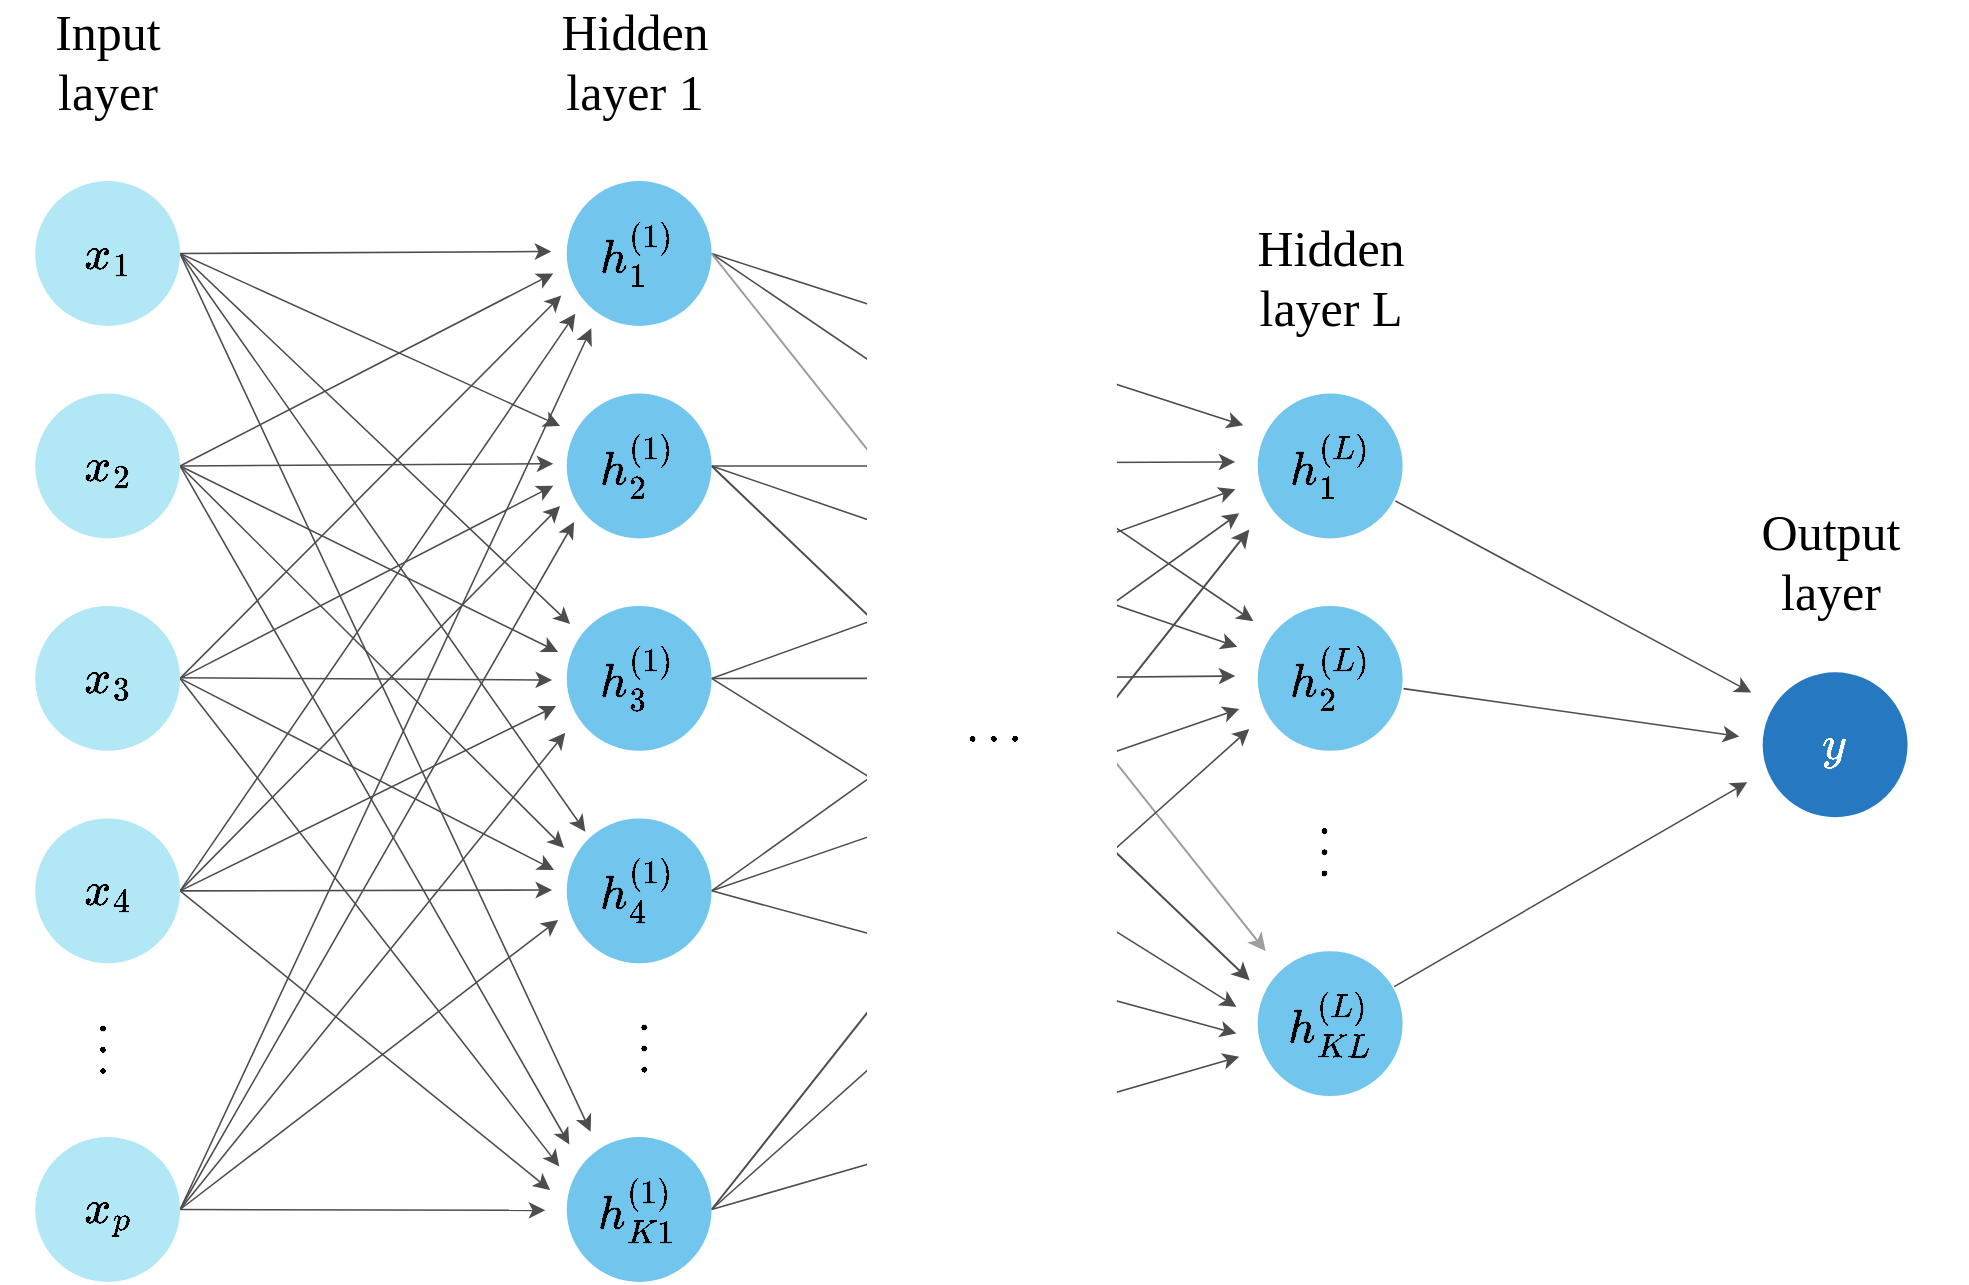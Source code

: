 <mxfile version="26.0.16">
  <diagram name="Page-1" id="jc_JW6g522YRJNJkjJi_">
    <mxGraphModel dx="1833" dy="1079" grid="0" gridSize="10" guides="1" tooltips="1" connect="1" arrows="1" fold="1" page="1" pageScale="1" pageWidth="1040" pageHeight="720" math="1" shadow="0">
      <root>
        <mxCell id="0" />
        <mxCell id="1" parent="0" />
        <mxCell id="_B3OjG8_rR5vvkOUOydR-41" value="&lt;font&gt;Input&lt;br&gt;layer&lt;/font&gt;" style="text;strokeColor=none;align=center;fillColor=none;html=1;verticalAlign=middle;whiteSpace=wrap;rounded=0;fontFamily=Source Sans Pro;fontSize=25;fontColor=default;labelBackgroundColor=default;fontStyle=0" parent="1" vertex="1">
          <mxGeometry x="28" y="44" width="107.636" height="43.532" as="geometry" />
        </mxCell>
        <mxCell id="_B3OjG8_rR5vvkOUOydR-42" value="Hidden layer 1" style="text;strokeColor=none;align=center;fillColor=none;html=1;verticalAlign=middle;whiteSpace=wrap;rounded=0;fontFamily=Source Sans Pro;fontSize=25;fontColor=default;labelBackgroundColor=default;fontStyle=0" parent="1" vertex="1">
          <mxGeometry x="295.309" y="44" width="100.659" height="43.532" as="geometry" />
        </mxCell>
        <mxCell id="_B3OjG8_rR5vvkOUOydR-46" style="edgeStyle=none;shape=connector;rounded=0;orthogonalLoop=1;jettySize=auto;html=1;strokeColor=#4D4D4D;align=center;verticalAlign=middle;fontFamily=Helvetica;fontSize=20;fontColor=default;labelBackgroundColor=default;endArrow=classic;endSize=5.905;sourcePerimeterSpacing=11.024;targetPerimeterSpacing=0.787;exitX=1;exitY=0.5;exitDx=0;exitDy=0;strokeWidth=0.787;" parent="1" source="_B3OjG8_rR5vvkOUOydR-2" edge="1">
          <mxGeometry relative="1" as="geometry">
            <mxPoint x="303.647" y="160.729" as="targetPoint" />
            <mxPoint x="138.618" y="165.382" as="sourcePoint" />
          </mxGeometry>
        </mxCell>
        <mxCell id="_B3OjG8_rR5vvkOUOydR-47" style="edgeStyle=none;shape=connector;rounded=0;orthogonalLoop=1;jettySize=auto;html=1;strokeColor=#4D4D4D;align=center;verticalAlign=middle;fontFamily=Helvetica;fontSize=20;fontColor=default;labelBackgroundColor=default;endArrow=classic;endSize=5.905;sourcePerimeterSpacing=0.787;targetPerimeterSpacing=0.787;strokeWidth=0.787;exitX=1;exitY=0.5;exitDx=0;exitDy=0;" parent="1" source="_B3OjG8_rR5vvkOUOydR-2" edge="1">
          <mxGeometry relative="1" as="geometry">
            <mxPoint x="308.05" y="248" as="targetPoint" />
          </mxGeometry>
        </mxCell>
        <mxCell id="_B3OjG8_rR5vvkOUOydR-48" style="edgeStyle=none;shape=connector;rounded=0;orthogonalLoop=1;jettySize=auto;html=1;strokeColor=#4D4D4D;align=center;verticalAlign=middle;fontFamily=Helvetica;fontSize=20;fontColor=default;labelBackgroundColor=default;endArrow=classic;endSize=5.905;sourcePerimeterSpacing=0.787;targetPerimeterSpacing=0.787;strokeWidth=0.787;exitX=1;exitY=0.5;exitDx=0;exitDy=0;" parent="1" source="_B3OjG8_rR5vvkOUOydR-2" edge="1">
          <mxGeometry relative="1" as="geometry">
            <mxPoint x="313.05" y="347" as="targetPoint" />
          </mxGeometry>
        </mxCell>
        <mxCell id="_B3OjG8_rR5vvkOUOydR-49" style="edgeStyle=none;shape=connector;rounded=0;orthogonalLoop=1;jettySize=auto;html=1;strokeColor=#4D4D4D;align=center;verticalAlign=middle;fontFamily=Helvetica;fontSize=20;fontColor=default;labelBackgroundColor=default;endArrow=classic;endSize=5.905;sourcePerimeterSpacing=0.787;targetPerimeterSpacing=0.787;strokeWidth=0.787;exitX=1;exitY=0.5;exitDx=0;exitDy=0;" parent="1" source="_B3OjG8_rR5vvkOUOydR-2" edge="1">
          <mxGeometry relative="1" as="geometry">
            <mxPoint x="320.668" y="450.841" as="targetPoint" />
          </mxGeometry>
        </mxCell>
        <mxCell id="_B3OjG8_rR5vvkOUOydR-50" style="edgeStyle=none;shape=connector;rounded=0;orthogonalLoop=1;jettySize=auto;html=1;strokeColor=#4D4D4D;align=center;verticalAlign=middle;fontFamily=Helvetica;fontSize=20;fontColor=default;labelBackgroundColor=default;endArrow=classic;endSize=5.905;sourcePerimeterSpacing=0.787;targetPerimeterSpacing=0.787;strokeWidth=0.787;exitX=1;exitY=0.5;exitDx=0;exitDy=0;" parent="1" source="_B3OjG8_rR5vvkOUOydR-2" edge="1">
          <mxGeometry relative="1" as="geometry">
            <mxPoint x="323.326" y="600.873" as="targetPoint" />
          </mxGeometry>
        </mxCell>
        <mxCell id="_B3OjG8_rR5vvkOUOydR-2" value="$$x_1$$" style="ellipse;whiteSpace=wrap;html=1;aspect=fixed;fontSize=20;labelBackgroundColor=none;fillColor=#B2E8F6;strokeColor=none;fontColor=#000000;" parent="1" vertex="1">
          <mxGeometry x="45.6" y="125.55" width="72.441" height="72.44" as="geometry" />
        </mxCell>
        <mxCell id="_B3OjG8_rR5vvkOUOydR-17" style="rounded=0;orthogonalLoop=1;jettySize=auto;html=1;strokeColor=light-dark(#4D4D4D,#EDEDED);targetPerimeterSpacing=25.984;sourcePerimeterSpacing=11.024;endSize=5.905;align=center;verticalAlign=middle;fontFamily=Helvetica;fontSize=20;fontColor=default;labelBackgroundColor=default;endArrow=classic;exitX=1;exitY=0.5;exitDx=0;exitDy=0;strokeWidth=0.787;" parent="1" source="_B3OjG8_rR5vvkOUOydR-3" edge="1">
          <mxGeometry relative="1" as="geometry">
            <mxPoint x="404.385" y="165.382" as="sourcePoint" />
            <mxPoint x="649.646" y="247.653" as="targetPoint" />
          </mxGeometry>
        </mxCell>
        <mxCell id="_B3OjG8_rR5vvkOUOydR-26" style="rounded=0;orthogonalLoop=1;jettySize=auto;html=1;strokeColor=light-dark(#4D4D4D,#EDEDED);align=center;verticalAlign=middle;fontFamily=Helvetica;fontSize=20;fontColor=default;labelBackgroundColor=default;endArrow=classic;endSize=5.905;sourcePerimeterSpacing=11.024;targetPerimeterSpacing=25.984;exitX=1;exitY=0.5;exitDx=0;exitDy=0;strokeWidth=0.787;" parent="1" source="_B3OjG8_rR5vvkOUOydR-3" edge="1">
          <mxGeometry relative="1" as="geometry">
            <mxPoint x="654.646" y="345.558" as="targetPoint" />
            <mxPoint x="404.385" y="178.659" as="sourcePoint" />
          </mxGeometry>
        </mxCell>
        <mxCell id="_B3OjG8_rR5vvkOUOydR-27" style="rounded=0;orthogonalLoop=1;jettySize=auto;html=1;strokeColor=light-dark(#9e9e9e, #ededed);align=center;verticalAlign=middle;fontFamily=Helvetica;fontSize=20;fontColor=default;labelBackgroundColor=default;endArrow=classic;endSize=5.905;sourcePerimeterSpacing=11.024;targetPerimeterSpacing=25.984;exitX=1;exitY=0.5;exitDx=0;exitDy=0;" parent="1" source="_B3OjG8_rR5vvkOUOydR-3" edge="1">
          <mxGeometry relative="1" as="geometry">
            <mxPoint x="660.85" y="510.588" as="targetPoint" />
            <mxPoint x="404.385" y="191.936" as="sourcePoint" />
          </mxGeometry>
        </mxCell>
        <mxCell id="_B3OjG8_rR5vvkOUOydR-3" value="$$h_1^{(1)}$$" style="ellipse;whiteSpace=wrap;html=1;aspect=fixed;fontSize=20;labelBackgroundColor=none;fillColor=light-dark(#72C6ED,#72C6ED);strokeColor=none;fontColor=#000000;" parent="1" vertex="1">
          <mxGeometry x="311.367" y="125.55" width="72.441" height="72.44" as="geometry" />
        </mxCell>
        <mxCell id="_B3OjG8_rR5vvkOUOydR-4" value="$$y$$" style="ellipse;whiteSpace=wrap;html=1;aspect=fixed;fontSize=20;labelBackgroundColor=none;fillColor=light-dark(#2679C0,#2679C0);strokeColor=none;fontColor=#FFFFFF;" parent="1" vertex="1">
          <mxGeometry x="909.342" y="371.173" width="72.441" height="72.44" as="geometry" />
        </mxCell>
        <mxCell id="_B3OjG8_rR5vvkOUOydR-71" style="edgeStyle=none;shape=connector;rounded=0;orthogonalLoop=1;jettySize=auto;html=1;strokeColor=#4D4D4D;align=center;verticalAlign=middle;fontFamily=Helvetica;fontSize=20;fontColor=default;labelBackgroundColor=default;endArrow=classic;endSize=5.905;sourcePerimeterSpacing=0.787;targetPerimeterSpacing=0.787;strokeWidth=0.787;" parent="1" source="_B3OjG8_rR5vvkOUOydR-6" edge="1">
          <mxGeometry relative="1" as="geometry">
            <mxPoint x="903.645" y="381.243" as="targetPoint" />
          </mxGeometry>
        </mxCell>
        <mxCell id="_B3OjG8_rR5vvkOUOydR-6" value="$$h_1^{(L)}$$" style="ellipse;whiteSpace=wrap;html=1;aspect=fixed;fontSize=20;labelBackgroundColor=none;fillColor=light-dark(#72C6ED,#72C6ED);strokeColor=none;fontColor=#000000;" parent="1" vertex="1">
          <mxGeometry x="656.863" y="231.767" width="72.441" height="72.44" as="geometry" />
        </mxCell>
        <mxCell id="_B3OjG8_rR5vvkOUOydR-72" style="edgeStyle=none;shape=connector;rounded=0;orthogonalLoop=1;jettySize=auto;html=1;strokeColor=#4D4D4D;align=center;verticalAlign=middle;fontFamily=Helvetica;fontSize=20;fontColor=default;labelBackgroundColor=default;endArrow=classic;endSize=5.905;sourcePerimeterSpacing=0.787;targetPerimeterSpacing=0.787;strokeWidth=0.787;" parent="1" source="_B3OjG8_rR5vvkOUOydR-7" edge="1">
          <mxGeometry relative="1" as="geometry">
            <mxPoint x="897.645" y="403.203" as="targetPoint" />
          </mxGeometry>
        </mxCell>
        <mxCell id="_B3OjG8_rR5vvkOUOydR-7" value="$$h_2^{(L)}$$" style="ellipse;whiteSpace=wrap;html=1;aspect=fixed;fontSize=20;labelBackgroundColor=none;fillColor=light-dark(#72C6ED,#72C6ED);strokeColor=none;fontColor=#000000;" parent="1" vertex="1">
          <mxGeometry x="656.863" y="337.985" width="72.441" height="72.44" as="geometry" />
        </mxCell>
        <mxCell id="_B3OjG8_rR5vvkOUOydR-8" value="$$h_{KL}^{(L)}$$" style="ellipse;whiteSpace=wrap;html=1;aspect=fixed;fontSize=20;labelBackgroundColor=none;fillColor=light-dark(#72C6ED,#72C6ED);strokeColor=none;fontColor=#000000;" parent="1" vertex="1">
          <mxGeometry x="656.863" y="510.588" width="72.441" height="72.44" as="geometry" />
        </mxCell>
        <mxCell id="_B3OjG8_rR5vvkOUOydR-19" style="edgeStyle=orthogonalEdgeStyle;rounded=0;orthogonalLoop=1;jettySize=auto;html=1;strokeColor=light-dark(#4D4D4D,#EDEDED);align=center;verticalAlign=middle;fontFamily=Helvetica;fontSize=20;fontColor=default;labelBackgroundColor=default;endArrow=classic;endSize=5.905;sourcePerimeterSpacing=11.024;targetPerimeterSpacing=25.984;exitX=1;exitY=0.5;exitDx=0;exitDy=0;strokeWidth=0.787;" parent="1" source="_B3OjG8_rR5vvkOUOydR-9" edge="1">
          <mxGeometry relative="1" as="geometry">
            <mxPoint x="404.385" y="271.599" as="sourcePoint" />
            <mxPoint x="645.646" y="265.953" as="targetPoint" />
          </mxGeometry>
        </mxCell>
        <mxCell id="_B3OjG8_rR5vvkOUOydR-25" style="rounded=0;orthogonalLoop=1;jettySize=auto;html=1;strokeColor=light-dark(#4D4D4D,#EDEDED);align=center;verticalAlign=middle;fontFamily=Helvetica;fontSize=20;fontColor=default;labelBackgroundColor=default;endArrow=classic;endSize=5.905;sourcePerimeterSpacing=11.024;targetPerimeterSpacing=25.984;exitX=1;exitY=0.5;exitDx=0;exitDy=0;" parent="1" source="_B3OjG8_rR5vvkOUOydR-9" edge="1">
          <mxGeometry relative="1" as="geometry">
            <mxPoint x="652.877" y="525.193" as="targetPoint" />
            <mxPoint x="404.385" y="284.876" as="sourcePoint" />
          </mxGeometry>
        </mxCell>
        <mxCell id="_B3OjG8_rR5vvkOUOydR-34" style="edgeStyle=none;shape=connector;rounded=0;orthogonalLoop=1;jettySize=auto;html=1;strokeColor=light-dark(#4D4D4D,#EDEDED);align=center;verticalAlign=middle;fontFamily=Helvetica;fontSize=20;fontColor=default;labelBackgroundColor=default;endArrow=classic;endSize=5.905;sourcePerimeterSpacing=11.024;targetPerimeterSpacing=25.984;exitX=1;exitY=0.5;exitDx=0;exitDy=0;strokeWidth=0.787;" parent="1" source="_B3OjG8_rR5vvkOUOydR-9" edge="1">
          <mxGeometry relative="1" as="geometry">
            <mxPoint x="646.646" y="358.368" as="targetPoint" />
          </mxGeometry>
        </mxCell>
        <mxCell id="_B3OjG8_rR5vvkOUOydR-9" value="$$h_2^{(1)}$$" style="ellipse;whiteSpace=wrap;html=1;aspect=fixed;fontSize=20;labelBackgroundColor=none;fillColor=light-dark(#72C6ED,#72C6ED);strokeColor=none;fontColor=#000000;" parent="1" vertex="1">
          <mxGeometry x="311.367" y="231.767" width="72.441" height="72.44" as="geometry" />
        </mxCell>
        <mxCell id="_B3OjG8_rR5vvkOUOydR-20" style="edgeStyle=orthogonalEdgeStyle;rounded=0;orthogonalLoop=1;jettySize=auto;html=1;strokeColor=light-dark(#4D4D4D,#EDEDED);align=center;verticalAlign=middle;fontFamily=Helvetica;fontSize=20;fontColor=default;labelBackgroundColor=default;endArrow=classic;endSize=5.905;sourcePerimeterSpacing=11.024;targetPerimeterSpacing=25.984;exitX=1;exitY=0.5;exitDx=0;exitDy=0;strokeWidth=0.787;" parent="1" source="_B3OjG8_rR5vvkOUOydR-10" edge="1">
          <mxGeometry relative="1" as="geometry">
            <mxPoint x="404.385" y="377.816" as="sourcePoint" />
            <mxPoint x="645.646" y="373.008" as="targetPoint" />
          </mxGeometry>
        </mxCell>
        <mxCell id="_B3OjG8_rR5vvkOUOydR-23" style="rounded=0;orthogonalLoop=1;jettySize=auto;html=1;strokeColor=light-dark(#4D4D4D,#EDEDED);align=center;verticalAlign=middle;fontFamily=Helvetica;fontSize=20;fontColor=default;labelBackgroundColor=default;endArrow=classic;endSize=5.905;sourcePerimeterSpacing=11.024;targetPerimeterSpacing=25.984;exitX=1;exitY=0.5;exitDx=0;exitDy=0;strokeWidth=0.787;" parent="1" source="_B3OjG8_rR5vvkOUOydR-10" edge="1">
          <mxGeometry relative="1" as="geometry">
            <mxPoint x="646.233" y="538.47" as="targetPoint" />
            <mxPoint x="404.385" y="391.093" as="sourcePoint" />
          </mxGeometry>
        </mxCell>
        <mxCell id="_B3OjG8_rR5vvkOUOydR-24" style="rounded=0;orthogonalLoop=1;jettySize=auto;html=1;strokeColor=light-dark(#4D4D4D,#EDEDED);align=center;verticalAlign=middle;fontFamily=Helvetica;fontSize=20;fontColor=default;labelBackgroundColor=default;endArrow=classic;endSize=5.905;sourcePerimeterSpacing=11.024;targetPerimeterSpacing=25.984;exitX=1;exitY=0.5;exitDx=0;exitDy=0;strokeWidth=0.787;" parent="1" source="_B3OjG8_rR5vvkOUOydR-10" edge="1">
          <mxGeometry relative="1" as="geometry">
            <mxPoint x="645.646" y="279.678" as="targetPoint" />
            <mxPoint x="404.385" y="364.539" as="sourcePoint" />
          </mxGeometry>
        </mxCell>
        <mxCell id="_B3OjG8_rR5vvkOUOydR-10" value="$$h_3^{(1)}$$" style="ellipse;whiteSpace=wrap;html=1;aspect=fixed;fontSize=20;labelBackgroundColor=none;fillColor=light-dark(#72C6ED,#72C6ED);strokeColor=none;fontColor=#000000;" parent="1" vertex="1">
          <mxGeometry x="311.367" y="337.985" width="72.441" height="72.44" as="geometry" />
        </mxCell>
        <mxCell id="_B3OjG8_rR5vvkOUOydR-51" style="edgeStyle=none;shape=connector;rounded=0;orthogonalLoop=1;jettySize=auto;html=1;strokeColor=#4D4D4D;align=center;verticalAlign=middle;fontFamily=Helvetica;fontSize=20;fontColor=default;labelBackgroundColor=default;endArrow=classic;endSize=5.905;sourcePerimeterSpacing=0.787;targetPerimeterSpacing=0.787;strokeWidth=0.787;exitX=1;exitY=0.5;exitDx=0;exitDy=0;" parent="1" source="_B3OjG8_rR5vvkOUOydR-11" edge="1">
          <mxGeometry relative="1" as="geometry">
            <mxPoint x="304.647" y="171.709" as="targetPoint" />
          </mxGeometry>
        </mxCell>
        <mxCell id="_B3OjG8_rR5vvkOUOydR-52" style="edgeStyle=none;shape=connector;rounded=0;orthogonalLoop=1;jettySize=auto;html=1;strokeColor=#4D4D4D;align=center;verticalAlign=middle;fontFamily=Helvetica;fontSize=20;fontColor=default;labelBackgroundColor=default;endArrow=classic;endSize=5.905;sourcePerimeterSpacing=0.787;targetPerimeterSpacing=0.787;strokeWidth=0.787;exitX=1;exitY=0.5;exitDx=0;exitDy=0;" parent="1" source="_B3OjG8_rR5vvkOUOydR-11" edge="1">
          <mxGeometry relative="1" as="geometry">
            <mxPoint x="304.647" y="266.868" as="targetPoint" />
          </mxGeometry>
        </mxCell>
        <mxCell id="_B3OjG8_rR5vvkOUOydR-53" style="edgeStyle=none;shape=connector;rounded=0;orthogonalLoop=1;jettySize=auto;html=1;strokeColor=#4D4D4D;align=center;verticalAlign=middle;fontFamily=Helvetica;fontSize=20;fontColor=default;labelBackgroundColor=default;endArrow=classic;endSize=5.905;sourcePerimeterSpacing=0.787;targetPerimeterSpacing=0.787;strokeWidth=0.787;exitX=1;exitY=0.5;exitDx=0;exitDy=0;" parent="1" source="_B3OjG8_rR5vvkOUOydR-11" edge="1">
          <mxGeometry relative="1" as="geometry">
            <mxPoint x="307.05" y="361" as="targetPoint" />
          </mxGeometry>
        </mxCell>
        <mxCell id="_B3OjG8_rR5vvkOUOydR-54" style="edgeStyle=none;shape=connector;rounded=0;orthogonalLoop=1;jettySize=auto;html=1;strokeColor=#4D4D4D;align=center;verticalAlign=middle;fontFamily=Helvetica;fontSize=20;fontColor=default;labelBackgroundColor=default;endArrow=classic;endSize=5.905;sourcePerimeterSpacing=0.787;targetPerimeterSpacing=0.787;strokeWidth=0.787;exitX=1;exitY=0.5;exitDx=0;exitDy=0;" parent="1" source="_B3OjG8_rR5vvkOUOydR-11" edge="1">
          <mxGeometry relative="1" as="geometry">
            <mxPoint x="310.05" y="459" as="targetPoint" />
          </mxGeometry>
        </mxCell>
        <mxCell id="_B3OjG8_rR5vvkOUOydR-55" style="edgeStyle=none;shape=connector;rounded=0;orthogonalLoop=1;jettySize=auto;html=1;strokeColor=#4D4D4D;align=center;verticalAlign=middle;fontFamily=Helvetica;fontSize=20;fontColor=default;labelBackgroundColor=default;endArrow=classic;endSize=5.905;sourcePerimeterSpacing=0.787;targetPerimeterSpacing=0.787;strokeWidth=0.787;exitX=1;exitY=0.5;exitDx=0;exitDy=0;" parent="1" source="_B3OjG8_rR5vvkOUOydR-11" edge="1">
          <mxGeometry relative="1" as="geometry">
            <mxPoint x="312.647" y="607.247" as="targetPoint" />
          </mxGeometry>
        </mxCell>
        <mxCell id="_B3OjG8_rR5vvkOUOydR-11" value="$$x_2$$" style="ellipse;whiteSpace=wrap;html=1;aspect=fixed;fontSize=20;labelBackgroundColor=none;fillColor=#B2E8F6;strokeColor=none;fontColor=#000000;" parent="1" vertex="1">
          <mxGeometry x="45.6" y="231.767" width="72.441" height="72.44" as="geometry" />
        </mxCell>
        <mxCell id="_B3OjG8_rR5vvkOUOydR-56" style="edgeStyle=none;shape=connector;rounded=0;orthogonalLoop=1;jettySize=auto;html=1;strokeColor=#4D4D4D;align=center;verticalAlign=middle;fontFamily=Helvetica;fontSize=20;fontColor=default;labelBackgroundColor=default;endArrow=classic;endSize=5.905;sourcePerimeterSpacing=0.787;targetPerimeterSpacing=0.787;strokeWidth=0.787;exitX=1;exitY=0.5;exitDx=0;exitDy=0;" parent="1" source="_B3OjG8_rR5vvkOUOydR-12" edge="1">
          <mxGeometry relative="1" as="geometry">
            <mxPoint x="308.647" y="182.689" as="targetPoint" />
          </mxGeometry>
        </mxCell>
        <mxCell id="_B3OjG8_rR5vvkOUOydR-57" style="edgeStyle=none;shape=connector;rounded=0;orthogonalLoop=1;jettySize=auto;html=1;strokeColor=#4D4D4D;align=center;verticalAlign=middle;fontFamily=Helvetica;fontSize=20;fontColor=default;labelBackgroundColor=default;endArrow=classic;endSize=5.905;sourcePerimeterSpacing=0.787;targetPerimeterSpacing=0.787;strokeWidth=0.787;exitX=1;exitY=0.5;exitDx=0;exitDy=0;" parent="1" source="_B3OjG8_rR5vvkOUOydR-12" edge="1">
          <mxGeometry relative="1" as="geometry">
            <mxPoint x="304.647" y="277.848" as="targetPoint" />
          </mxGeometry>
        </mxCell>
        <mxCell id="_B3OjG8_rR5vvkOUOydR-58" style="edgeStyle=none;shape=connector;rounded=0;orthogonalLoop=1;jettySize=auto;html=1;strokeColor=#4D4D4D;align=center;verticalAlign=middle;fontFamily=Helvetica;fontSize=20;fontColor=default;labelBackgroundColor=default;endArrow=classic;endSize=5.905;sourcePerimeterSpacing=0.787;targetPerimeterSpacing=0.787;strokeWidth=0.787;exitX=0.982;exitY=0.495;exitDx=0;exitDy=0;exitPerimeter=0;" parent="1" source="_B3OjG8_rR5vvkOUOydR-12" edge="1">
          <mxGeometry relative="1" as="geometry">
            <mxPoint x="304.05" y="375" as="targetPoint" />
          </mxGeometry>
        </mxCell>
        <mxCell id="_B3OjG8_rR5vvkOUOydR-59" style="edgeStyle=none;shape=connector;rounded=0;orthogonalLoop=1;jettySize=auto;html=1;strokeColor=#4D4D4D;align=center;verticalAlign=middle;fontFamily=Helvetica;fontSize=20;fontColor=default;labelBackgroundColor=default;endArrow=classic;endSize=5.905;sourcePerimeterSpacing=0.787;targetPerimeterSpacing=0.787;strokeWidth=0.787;exitX=1;exitY=0.5;exitDx=0;exitDy=0;" parent="1" source="_B3OjG8_rR5vvkOUOydR-12" edge="1">
          <mxGeometry relative="1" as="geometry">
            <mxPoint x="305.05" y="470" as="targetPoint" />
          </mxGeometry>
        </mxCell>
        <mxCell id="_B3OjG8_rR5vvkOUOydR-60" style="edgeStyle=none;shape=connector;rounded=0;orthogonalLoop=1;jettySize=auto;html=1;strokeColor=#4D4D4D;align=center;verticalAlign=middle;fontFamily=Helvetica;fontSize=20;fontColor=default;labelBackgroundColor=default;endArrow=classic;endSize=5.905;sourcePerimeterSpacing=0.787;targetPerimeterSpacing=0.787;strokeWidth=0.787;exitX=1;exitY=0.5;exitDx=0;exitDy=0;" parent="1" source="_B3OjG8_rR5vvkOUOydR-12" edge="1">
          <mxGeometry relative="1" as="geometry">
            <mxPoint x="307.647" y="618.227" as="targetPoint" />
          </mxGeometry>
        </mxCell>
        <mxCell id="_B3OjG8_rR5vvkOUOydR-12" value="$$x_3$$" style="ellipse;whiteSpace=wrap;html=1;aspect=fixed;fontSize=20;labelBackgroundColor=none;fillColor=#B2E8F6;strokeColor=none;fontColor=#000000;" parent="1" vertex="1">
          <mxGeometry x="45.6" y="337.985" width="72.441" height="72.44" as="geometry" />
        </mxCell>
        <mxCell id="_B3OjG8_rR5vvkOUOydR-61" style="edgeStyle=none;shape=connector;rounded=0;orthogonalLoop=1;jettySize=auto;html=1;strokeColor=#4D4D4D;align=center;verticalAlign=middle;fontFamily=Helvetica;fontSize=20;fontColor=default;labelBackgroundColor=default;endArrow=classic;endSize=5.905;sourcePerimeterSpacing=0.787;targetPerimeterSpacing=0.787;strokeWidth=0.787;exitX=1;exitY=0.5;exitDx=0;exitDy=0;" parent="1" source="_B3OjG8_rR5vvkOUOydR-13" edge="1">
          <mxGeometry relative="1" as="geometry">
            <mxPoint x="315.647" y="191.839" as="targetPoint" />
          </mxGeometry>
        </mxCell>
        <mxCell id="_B3OjG8_rR5vvkOUOydR-62" style="edgeStyle=none;shape=connector;rounded=0;orthogonalLoop=1;jettySize=auto;html=1;strokeColor=#4D4D4D;align=center;verticalAlign=middle;fontFamily=Helvetica;fontSize=20;fontColor=default;labelBackgroundColor=default;endArrow=classic;endSize=5.905;sourcePerimeterSpacing=0.787;targetPerimeterSpacing=0.787;strokeWidth=0.787;exitX=1;exitY=0.5;exitDx=0;exitDy=0;" parent="1" source="_B3OjG8_rR5vvkOUOydR-13" edge="1">
          <mxGeometry relative="1" as="geometry">
            <mxPoint x="308.05" y="288" as="targetPoint" />
          </mxGeometry>
        </mxCell>
        <mxCell id="_B3OjG8_rR5vvkOUOydR-63" style="edgeStyle=none;shape=connector;rounded=0;orthogonalLoop=1;jettySize=auto;html=1;strokeColor=#4D4D4D;align=center;verticalAlign=middle;fontFamily=Helvetica;fontSize=20;fontColor=default;labelBackgroundColor=default;endArrow=classic;endSize=5.905;sourcePerimeterSpacing=0.787;targetPerimeterSpacing=0.787;strokeWidth=0.787;exitX=1;exitY=0.5;exitDx=0;exitDy=0;" parent="1" source="_B3OjG8_rR5vvkOUOydR-13" edge="1">
          <mxGeometry relative="1" as="geometry">
            <mxPoint x="306.05" y="388" as="targetPoint" />
          </mxGeometry>
        </mxCell>
        <mxCell id="_B3OjG8_rR5vvkOUOydR-64" style="edgeStyle=none;shape=connector;rounded=0;orthogonalLoop=1;jettySize=auto;html=1;strokeColor=#4D4D4D;align=center;verticalAlign=middle;fontFamily=Helvetica;fontSize=20;fontColor=default;labelBackgroundColor=default;endArrow=classic;endSize=5.905;sourcePerimeterSpacing=0.787;targetPerimeterSpacing=0.787;strokeWidth=0.787;exitX=1;exitY=0.5;exitDx=0;exitDy=0;" parent="1" source="_B3OjG8_rR5vvkOUOydR-13" edge="1">
          <mxGeometry relative="1" as="geometry">
            <mxPoint x="304.05" y="480" as="targetPoint" />
          </mxGeometry>
        </mxCell>
        <mxCell id="_B3OjG8_rR5vvkOUOydR-65" style="edgeStyle=none;shape=connector;rounded=0;orthogonalLoop=1;jettySize=auto;html=1;strokeColor=#4D4D4D;align=center;verticalAlign=middle;fontFamily=Helvetica;fontSize=20;fontColor=default;labelBackgroundColor=default;endArrow=classic;endSize=5.905;sourcePerimeterSpacing=0.787;targetPerimeterSpacing=0.787;strokeWidth=0.787;exitX=1;exitY=0.5;exitDx=0;exitDy=0;" parent="1" source="_B3OjG8_rR5vvkOUOydR-13" edge="1">
          <mxGeometry relative="1" as="geometry">
            <mxPoint x="303.05" y="630" as="targetPoint" />
          </mxGeometry>
        </mxCell>
        <mxCell id="_B3OjG8_rR5vvkOUOydR-13" value="$$x_4$$" style="ellipse;whiteSpace=wrap;html=1;aspect=fixed;fontSize=20;labelBackgroundColor=none;fillColor=#B2E8F6;strokeColor=none;fontColor=#000000;" parent="1" vertex="1">
          <mxGeometry x="45.6" y="444.202" width="72.441" height="72.44" as="geometry" />
        </mxCell>
        <mxCell id="_B3OjG8_rR5vvkOUOydR-66" style="edgeStyle=none;shape=connector;rounded=0;orthogonalLoop=1;jettySize=auto;html=1;strokeColor=#4D4D4D;align=center;verticalAlign=middle;fontFamily=Helvetica;fontSize=20;fontColor=default;labelBackgroundColor=default;endArrow=classic;endSize=5.905;sourcePerimeterSpacing=0.787;targetPerimeterSpacing=0.787;strokeWidth=0.787;exitX=1;exitY=0.5;exitDx=0;exitDy=0;" parent="1" source="_B3OjG8_rR5vvkOUOydR-14" edge="1">
          <mxGeometry relative="1" as="geometry">
            <mxPoint x="323.647" y="199.159" as="targetPoint" />
          </mxGeometry>
        </mxCell>
        <mxCell id="_B3OjG8_rR5vvkOUOydR-67" style="edgeStyle=none;shape=connector;rounded=0;orthogonalLoop=1;jettySize=auto;html=1;strokeColor=#4D4D4D;align=center;verticalAlign=middle;fontFamily=Helvetica;fontSize=20;fontColor=default;labelBackgroundColor=default;endArrow=classic;endSize=5.905;sourcePerimeterSpacing=0.787;targetPerimeterSpacing=0.787;strokeWidth=0.787;exitX=1;exitY=0.5;exitDx=0;exitDy=0;" parent="1" source="_B3OjG8_rR5vvkOUOydR-14" edge="1">
          <mxGeometry relative="1" as="geometry">
            <mxPoint x="315.05" y="296" as="targetPoint" />
          </mxGeometry>
        </mxCell>
        <mxCell id="_B3OjG8_rR5vvkOUOydR-68" style="edgeStyle=none;shape=connector;rounded=0;orthogonalLoop=1;jettySize=auto;html=1;strokeColor=#4D4D4D;align=center;verticalAlign=middle;fontFamily=Helvetica;fontSize=20;fontColor=default;labelBackgroundColor=default;endArrow=classic;endSize=5.905;sourcePerimeterSpacing=0.787;targetPerimeterSpacing=0.787;strokeWidth=0.787;exitX=1;exitY=0.5;exitDx=0;exitDy=0;" parent="1" source="_B3OjG8_rR5vvkOUOydR-14" edge="1">
          <mxGeometry relative="1" as="geometry">
            <mxPoint x="310.647" y="401.373" as="targetPoint" />
          </mxGeometry>
        </mxCell>
        <mxCell id="_B3OjG8_rR5vvkOUOydR-69" style="edgeStyle=none;shape=connector;rounded=0;orthogonalLoop=1;jettySize=auto;html=1;strokeColor=#4D4D4D;align=center;verticalAlign=middle;fontFamily=Helvetica;fontSize=20;fontColor=default;labelBackgroundColor=default;endArrow=classic;endSize=5.905;sourcePerimeterSpacing=0.787;targetPerimeterSpacing=0.787;strokeWidth=0.787;exitX=1;exitY=0.5;exitDx=0;exitDy=0;" parent="1" source="_B3OjG8_rR5vvkOUOydR-14" edge="1">
          <mxGeometry relative="1" as="geometry">
            <mxPoint x="307.05" y="495" as="targetPoint" />
          </mxGeometry>
        </mxCell>
        <mxCell id="_B3OjG8_rR5vvkOUOydR-70" style="edgeStyle=none;shape=connector;rounded=0;orthogonalLoop=1;jettySize=auto;html=1;strokeColor=#4D4D4D;align=center;verticalAlign=middle;fontFamily=Helvetica;fontSize=20;fontColor=default;labelBackgroundColor=default;endArrow=classic;endSize=5.905;sourcePerimeterSpacing=0.787;targetPerimeterSpacing=0.787;strokeWidth=0.787;exitX=1;exitY=0.5;exitDx=0;exitDy=0;" parent="1" source="_B3OjG8_rR5vvkOUOydR-14" edge="1">
          <mxGeometry relative="1" as="geometry">
            <mxPoint x="300.647" y="640.187" as="targetPoint" />
          </mxGeometry>
        </mxCell>
        <mxCell id="_B3OjG8_rR5vvkOUOydR-14" value="$$x_p$$" style="ellipse;whiteSpace=wrap;html=1;aspect=fixed;fontSize=20;labelBackgroundColor=none;fillColor=#B2E8F6;strokeColor=none;fontColor=#000000;" parent="1" vertex="1">
          <mxGeometry x="45.6" y="603.528" width="72.441" height="72.44" as="geometry" />
        </mxCell>
        <mxCell id="_B3OjG8_rR5vvkOUOydR-22" style="rounded=0;orthogonalLoop=1;jettySize=auto;html=1;strokeColor=light-dark(#4D4D4D,#EDEDED);align=center;verticalAlign=middle;fontFamily=Helvetica;fontSize=20;fontColor=default;labelBackgroundColor=default;endArrow=classic;endSize=5.905;sourcePerimeterSpacing=11.024;targetPerimeterSpacing=25.984;exitX=1;exitY=0.5;exitDx=0;exitDy=0;strokeWidth=0.787;" parent="1" source="_B3OjG8_rR5vvkOUOydR-15" edge="1">
          <mxGeometry relative="1" as="geometry">
            <mxPoint x="404.385" y="656.637" as="sourcePoint" />
            <mxPoint x="647.646" y="563.327" as="targetPoint" />
          </mxGeometry>
        </mxCell>
        <mxCell id="_B3OjG8_rR5vvkOUOydR-30" style="rounded=0;orthogonalLoop=1;jettySize=auto;html=1;strokeColor=light-dark(#4D4D4D,#EDEDED);align=center;verticalAlign=middle;fontFamily=Helvetica;fontSize=20;fontColor=default;labelBackgroundColor=default;endArrow=classic;endSize=5.905;sourcePerimeterSpacing=11.024;targetPerimeterSpacing=25.984;strokeWidth=0.787;exitX=1;exitY=0.5;exitDx=0;exitDy=0;" parent="1" source="_B3OjG8_rR5vvkOUOydR-15" edge="1">
          <mxGeometry relative="1" as="geometry">
            <mxPoint x="652.646" y="399.543" as="targetPoint" />
            <mxPoint x="391.097" y="643.36" as="sourcePoint" />
          </mxGeometry>
        </mxCell>
        <mxCell id="_B3OjG8_rR5vvkOUOydR-31" style="rounded=0;orthogonalLoop=1;jettySize=auto;html=1;strokeColor=light-dark(#4D4D4D,#EDEDED);align=center;verticalAlign=middle;fontFamily=Helvetica;fontSize=20;fontColor=default;labelBackgroundColor=default;endArrow=classic;endSize=5.905;sourcePerimeterSpacing=11.024;targetPerimeterSpacing=25.984;exitX=1;exitY=0.5;exitDx=0;exitDy=0;" parent="1" source="_B3OjG8_rR5vvkOUOydR-15" edge="1">
          <mxGeometry relative="1" as="geometry">
            <mxPoint x="652.646" y="299.808" as="targetPoint" />
            <mxPoint x="404.385" y="616.805" as="sourcePoint" />
          </mxGeometry>
        </mxCell>
        <mxCell id="_B3OjG8_rR5vvkOUOydR-15" value="$$h_{K1}^{(1)}$$" style="ellipse;whiteSpace=wrap;html=1;aspect=fixed;fontSize=20;labelBackgroundColor=none;fillColor=light-dark(#72C6ED,#72C6ED);strokeColor=none;fontColor=#000000;" parent="1" vertex="1">
          <mxGeometry x="311.367" y="603.528" width="72.441" height="72.44" as="geometry" />
        </mxCell>
        <mxCell id="_B3OjG8_rR5vvkOUOydR-21" style="rounded=0;orthogonalLoop=1;jettySize=auto;html=1;strokeColor=light-dark(#4D4D4D,#EDEDED);align=center;verticalAlign=middle;fontFamily=Helvetica;fontSize=20;fontColor=default;labelBackgroundColor=default;endArrow=classic;endSize=5.905;sourcePerimeterSpacing=11.024;targetPerimeterSpacing=25.984;exitX=1;exitY=0.5;exitDx=0;exitDy=0;strokeWidth=0.787;" parent="1" source="_B3OjG8_rR5vvkOUOydR-16" edge="1">
          <mxGeometry relative="1" as="geometry">
            <mxPoint x="404.385" y="497.311" as="sourcePoint" />
            <mxPoint x="646.233" y="551.747" as="targetPoint" />
          </mxGeometry>
        </mxCell>
        <mxCell id="_B3OjG8_rR5vvkOUOydR-28" style="rounded=0;orthogonalLoop=1;jettySize=auto;html=1;strokeColor=light-dark(#4D4D4D,#EDEDED);align=center;verticalAlign=middle;fontFamily=Helvetica;fontSize=20;fontColor=default;labelBackgroundColor=default;endArrow=classic;endSize=5.905;sourcePerimeterSpacing=11.024;targetPerimeterSpacing=25.984;exitX=1;exitY=0.5;exitDx=0;exitDy=0;strokeWidth=0.787;" parent="1" source="_B3OjG8_rR5vvkOUOydR-16" edge="1">
          <mxGeometry relative="1" as="geometry">
            <mxPoint x="647.646" y="291.573" as="targetPoint" />
            <mxPoint x="404.385" y="470.757" as="sourcePoint" />
          </mxGeometry>
        </mxCell>
        <mxCell id="_B3OjG8_rR5vvkOUOydR-29" style="rounded=0;orthogonalLoop=1;jettySize=auto;html=1;strokeColor=light-dark(#4D4D4D,#EDEDED);align=center;verticalAlign=middle;fontFamily=Helvetica;fontSize=20;fontColor=default;labelBackgroundColor=default;endArrow=classic;endSize=5.905;sourcePerimeterSpacing=11.024;targetPerimeterSpacing=25.984;strokeWidth=0.787;exitX=1;exitY=0.5;exitDx=0;exitDy=0;" parent="1" source="_B3OjG8_rR5vvkOUOydR-16" edge="1">
          <mxGeometry relative="1" as="geometry">
            <mxPoint x="647.646" y="389.478" as="targetPoint" />
            <mxPoint x="391.097" y="484.034" as="sourcePoint" />
          </mxGeometry>
        </mxCell>
        <mxCell id="_B3OjG8_rR5vvkOUOydR-16" value="$$h_4^{(1)}$$" style="ellipse;whiteSpace=wrap;html=1;aspect=fixed;fontSize=20;labelBackgroundColor=none;fillColor=light-dark(#72C6ED,#72C6ED);strokeColor=none;fontColor=#000000;" parent="1" vertex="1">
          <mxGeometry x="311.367" y="444.202" width="72.441" height="72.44" as="geometry" />
        </mxCell>
        <mxCell id="_B3OjG8_rR5vvkOUOydR-37" value="&lt;font&gt;$$...$$&lt;/font&gt;" style="rounded=0;whiteSpace=wrap;html=1;fontFamily=Helvetica;fontSize=20;fontColor=default;labelBackgroundColor=default;strokeColor=none;" parent="1" vertex="1">
          <mxGeometry x="461.526" y="164.05" width="124.91" height="467.901" as="geometry" />
        </mxCell>
        <mxCell id="_B3OjG8_rR5vvkOUOydR-38" value="$$...$$" style="text;strokeColor=none;align=center;fillColor=none;html=1;verticalAlign=middle;whiteSpace=wrap;rounded=0;fontFamily=Helvetica;fontSize=20;fontColor=default;labelBackgroundColor=default;rotation=90;" parent="1" vertex="1">
          <mxGeometry x="656.86" y="441.001" width="79.73" height="39.832" as="geometry" />
        </mxCell>
        <mxCell id="_B3OjG8_rR5vvkOUOydR-39" value="$$...$$" style="text;strokeColor=none;align=center;fillColor=none;html=1;verticalAlign=middle;whiteSpace=wrap;rounded=0;fontFamily=Helvetica;fontSize=20;fontColor=default;labelBackgroundColor=default;rotation=90;" parent="1" vertex="1">
          <mxGeometry x="316.242" y="539.535" width="79.73" height="39.832" as="geometry" />
        </mxCell>
        <mxCell id="_B3OjG8_rR5vvkOUOydR-40" value="$$...$$" style="text;strokeColor=none;align=center;fillColor=none;html=1;verticalAlign=middle;whiteSpace=wrap;rounded=0;fontFamily=Helvetica;fontSize=20;fontColor=default;labelBackgroundColor=default;rotation=90;" parent="1" vertex="1">
          <mxGeometry x="45.595" y="539.535" width="79.73" height="39.832" as="geometry" />
        </mxCell>
        <mxCell id="_B3OjG8_rR5vvkOUOydR-73" style="edgeStyle=none;shape=connector;rounded=0;orthogonalLoop=1;jettySize=auto;html=1;strokeColor=#4D4D4D;align=center;verticalAlign=middle;fontFamily=Helvetica;fontSize=20;fontColor=default;labelBackgroundColor=default;endArrow=classic;endSize=5.905;sourcePerimeterSpacing=0.787;targetPerimeterSpacing=0.787;strokeWidth=0.787;" parent="1" source="_B3OjG8_rR5vvkOUOydR-8" edge="1">
          <mxGeometry relative="1" as="geometry">
            <mxPoint x="901.645" y="426.077" as="targetPoint" />
          </mxGeometry>
        </mxCell>
        <mxCell id="_B3OjG8_rR5vvkOUOydR-44" value="Output &lt;br&gt;layer" style="text;strokeColor=none;align=center;fillColor=none;html=1;verticalAlign=middle;whiteSpace=wrap;rounded=0;fontFamily=Source Sans Pro;fontSize=25;fontColor=default;labelBackgroundColor=default;fontStyle=0" parent="1" vertex="1">
          <mxGeometry x="876.173" y="294.452" width="134.877" height="43.532" as="geometry" />
        </mxCell>
        <mxCell id="_B3OjG8_rR5vvkOUOydR-43" value="Hidden &lt;br&gt;layer L" style="text;strokeColor=none;align=center;fillColor=none;html=1;verticalAlign=middle;whiteSpace=wrap;rounded=0;fontFamily=Source Sans Pro;fontSize=25;fontColor=default;labelBackgroundColor=default;fontStyle=0" parent="1" vertex="1">
          <mxGeometry x="625.644" y="151.995" width="134.877" height="43.532" as="geometry" />
        </mxCell>
      </root>
    </mxGraphModel>
  </diagram>
</mxfile>
